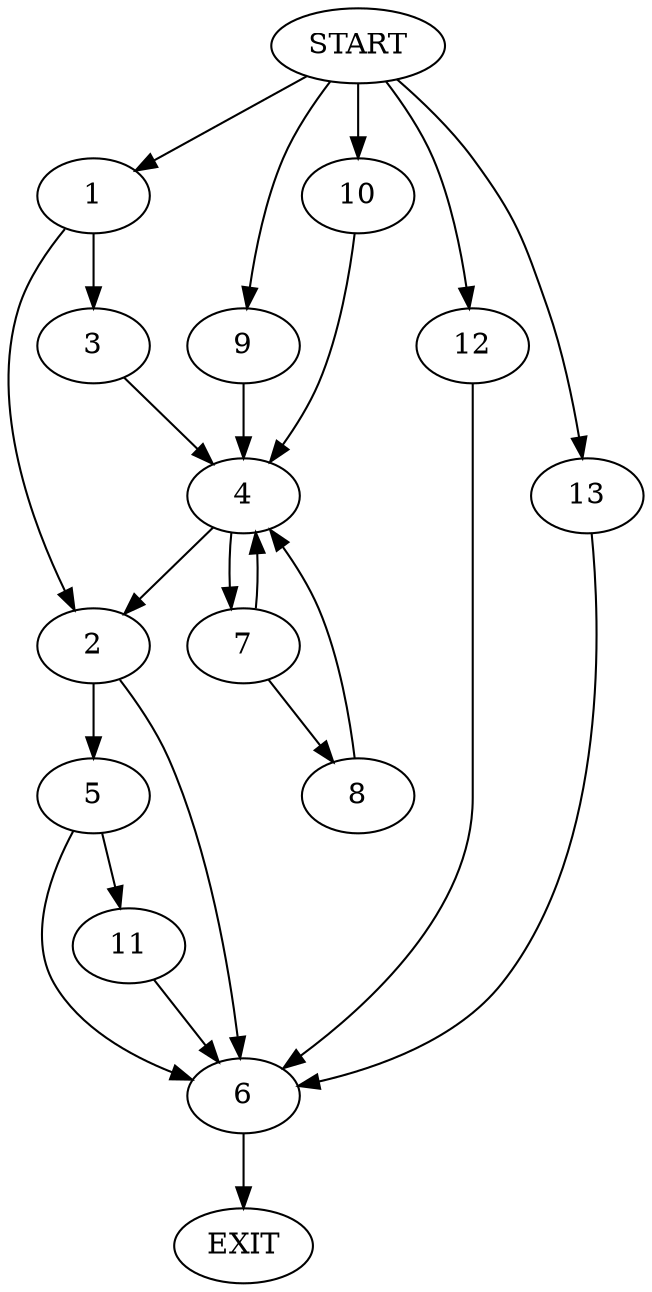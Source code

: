 digraph {
0 [label="START"]
14 [label="EXIT"]
0 -> 1
1 -> 2
1 -> 3
3 -> 4
2 -> 5
2 -> 6
4 -> 2
4 -> 7
7 -> 4
7 -> 8
8 -> 4
0 -> 9
9 -> 4
0 -> 10
10 -> 4
6 -> 14
5 -> 11
5 -> 6
11 -> 6
0 -> 12
12 -> 6
0 -> 13
13 -> 6
}
